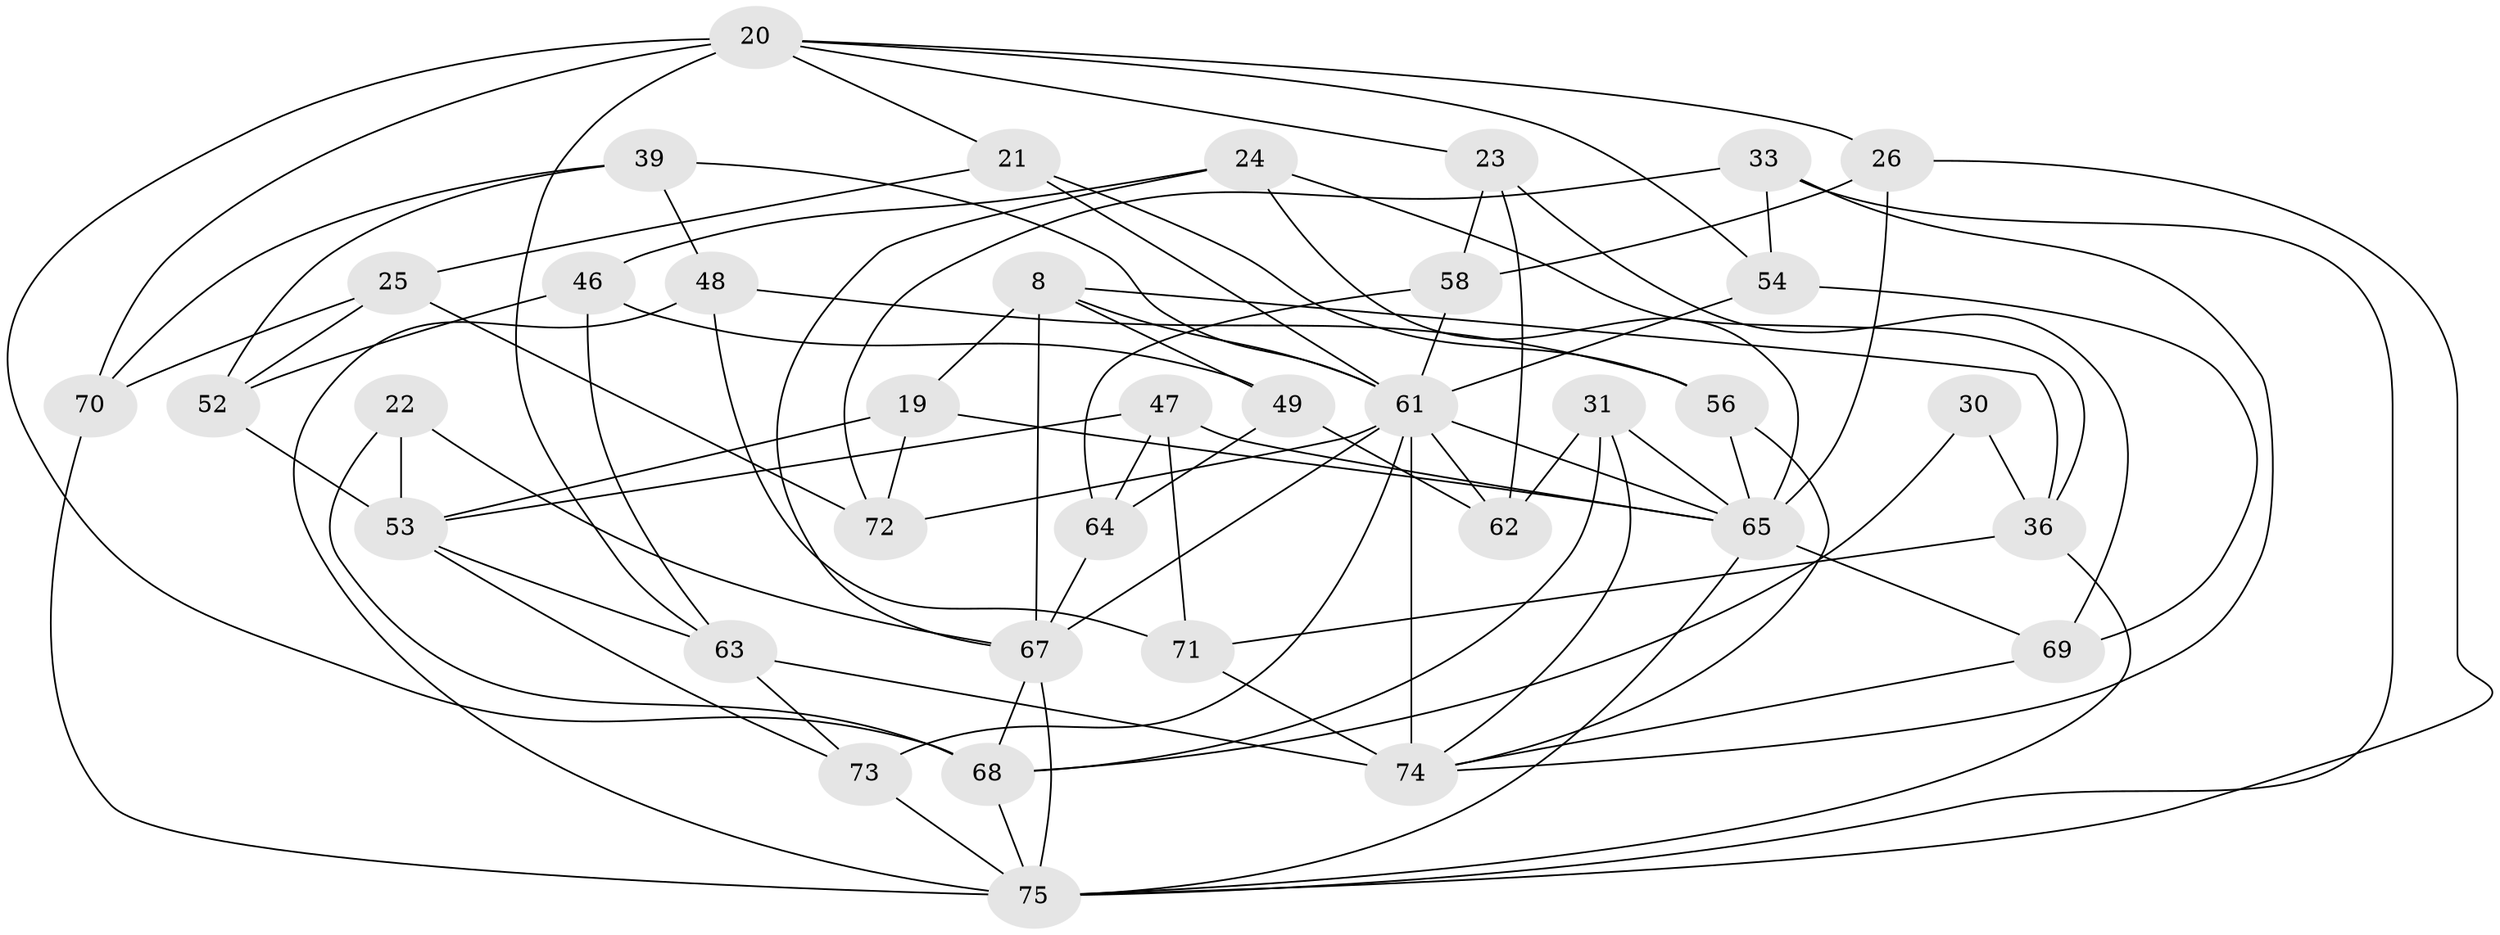 // original degree distribution, {4: 1.0}
// Generated by graph-tools (version 1.1) at 2025/59/03/09/25 04:59:35]
// undirected, 37 vertices, 89 edges
graph export_dot {
graph [start="1"]
  node [color=gray90,style=filled];
  8 [super="+6"];
  19;
  20 [super="+17"];
  21;
  22;
  23;
  24;
  25;
  26;
  30;
  31;
  33;
  36 [super="+16"];
  39;
  46;
  47;
  48;
  49;
  52;
  53 [super="+14"];
  54 [super="+35"];
  56;
  58;
  61 [super="+38+44+57"];
  62;
  63 [super="+34+28"];
  64;
  65 [super="+59+45"];
  67 [super="+10+51+55"];
  68 [super="+4+60"];
  69;
  70;
  71 [super="+42"];
  72;
  73 [super="+50+66"];
  74 [super="+3+40+41"];
  75 [super="+37"];
  8 -- 49;
  8 -- 19;
  8 -- 67 [weight=2];
  8 -- 36;
  8 -- 61;
  19 -- 72;
  19 -- 53;
  19 -- 65;
  20 -- 68;
  20 -- 54;
  20 -- 21;
  20 -- 70;
  20 -- 23;
  20 -- 26;
  20 -- 63 [weight=2];
  21 -- 56;
  21 -- 25;
  21 -- 61;
  22 -- 68 [weight=2];
  22 -- 67;
  22 -- 53;
  23 -- 62;
  23 -- 69;
  23 -- 58;
  24 -- 46;
  24 -- 36;
  24 -- 65;
  24 -- 67;
  25 -- 52;
  25 -- 70;
  25 -- 72;
  26 -- 58;
  26 -- 75;
  26 -- 65;
  30 -- 36 [weight=2];
  30 -- 68 [weight=2];
  31 -- 74;
  31 -- 62;
  31 -- 68;
  31 -- 65;
  33 -- 54;
  33 -- 72;
  33 -- 74;
  33 -- 75;
  36 -- 71;
  36 -- 75;
  39 -- 70;
  39 -- 52;
  39 -- 61;
  39 -- 48;
  46 -- 52;
  46 -- 49;
  46 -- 63;
  47 -- 64;
  47 -- 65;
  47 -- 71;
  47 -- 53;
  48 -- 71;
  48 -- 56;
  48 -- 75;
  49 -- 62;
  49 -- 64;
  52 -- 53;
  53 -- 63;
  53 -- 73;
  54 -- 61 [weight=3];
  54 -- 69;
  56 -- 74;
  56 -- 65;
  58 -- 64;
  58 -- 61;
  61 -- 74 [weight=5];
  61 -- 65 [weight=4];
  61 -- 62;
  61 -- 72;
  61 -- 73 [weight=2];
  61 -- 67 [weight=2];
  63 -- 74 [weight=2];
  63 -- 73 [weight=2];
  64 -- 67;
  65 -- 69;
  65 -- 75;
  67 -- 75 [weight=2];
  67 -- 68;
  68 -- 75;
  69 -- 74;
  70 -- 75;
  71 -- 74 [weight=3];
  73 -- 75 [weight=3];
}

